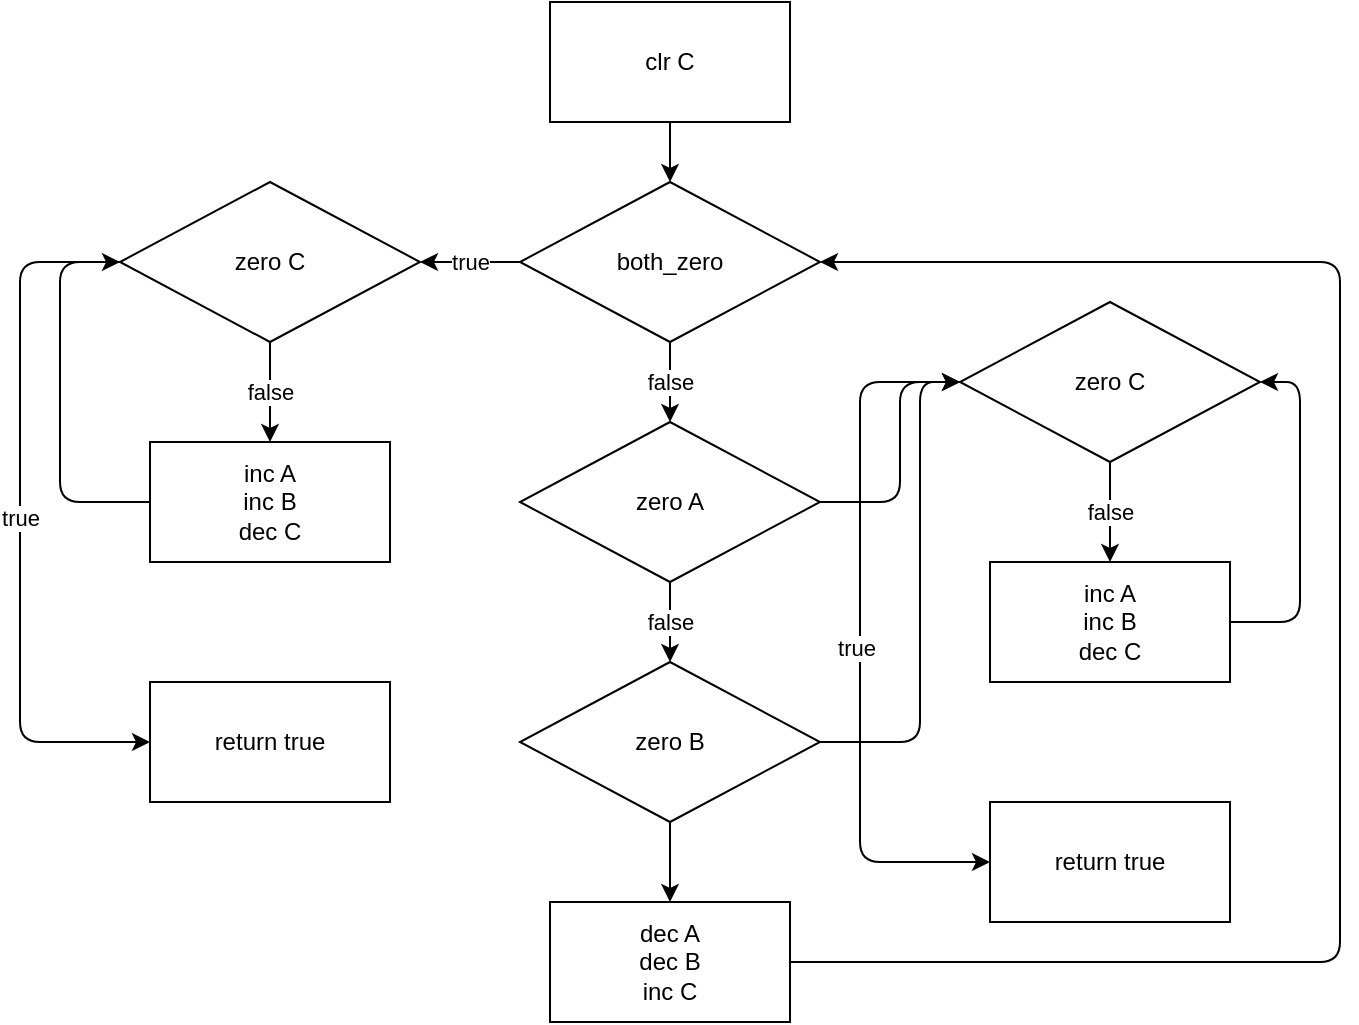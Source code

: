 <mxfile>
    <diagram id="ZvMyZ4-OoI6kTa63zlo9" name="Página-1">
        <mxGraphModel dx="820" dy="458" grid="1" gridSize="10" guides="1" tooltips="1" connect="1" arrows="1" fold="1" page="1" pageScale="1" pageWidth="1169" pageHeight="1654" math="0" shadow="0">
            <root>
                <mxCell id="0"/>
                <mxCell id="1" parent="0"/>
                <mxCell id="13" value="false" style="edgeStyle=none;html=1;" parent="1" source="5" target="12" edge="1">
                    <mxGeometry relative="1" as="geometry"/>
                </mxCell>
                <mxCell id="30" value="true" style="edgeStyle=none;html=1;" edge="1" parent="1" source="5" target="29">
                    <mxGeometry relative="1" as="geometry"/>
                </mxCell>
                <mxCell id="5" value="both_zero" style="rhombus;whiteSpace=wrap;html=1;" parent="1" vertex="1">
                    <mxGeometry x="270" y="100" width="150" height="80" as="geometry"/>
                </mxCell>
                <mxCell id="15" value="false" style="edgeStyle=none;html=1;" parent="1" source="12" target="14" edge="1">
                    <mxGeometry relative="1" as="geometry"/>
                </mxCell>
                <mxCell id="48" style="edgeStyle=none;html=1;" edge="1" parent="1" source="12" target="42">
                    <mxGeometry relative="1" as="geometry">
                        <Array as="points">
                            <mxPoint x="460" y="260"/>
                            <mxPoint x="460" y="200"/>
                        </Array>
                    </mxGeometry>
                </mxCell>
                <mxCell id="12" value="zero A" style="rhombus;whiteSpace=wrap;html=1;" parent="1" vertex="1">
                    <mxGeometry x="270" y="220" width="150" height="80" as="geometry"/>
                </mxCell>
                <mxCell id="21" value="" style="edgeStyle=none;html=1;" parent="1" source="14" target="20" edge="1">
                    <mxGeometry relative="1" as="geometry"/>
                </mxCell>
                <mxCell id="47" style="edgeStyle=none;html=1;" edge="1" parent="1" source="14" target="42">
                    <mxGeometry relative="1" as="geometry">
                        <Array as="points">
                            <mxPoint x="470" y="380"/>
                            <mxPoint x="470" y="200"/>
                        </Array>
                    </mxGeometry>
                </mxCell>
                <mxCell id="14" value="zero B&lt;br&gt;" style="rhombus;whiteSpace=wrap;html=1;" parent="1" vertex="1">
                    <mxGeometry x="270" y="340" width="150" height="80" as="geometry"/>
                </mxCell>
                <mxCell id="23" style="edgeStyle=none;html=1;" parent="1" source="20" target="5" edge="1">
                    <mxGeometry relative="1" as="geometry">
                        <Array as="points">
                            <mxPoint x="680" y="490"/>
                            <mxPoint x="680" y="140"/>
                        </Array>
                    </mxGeometry>
                </mxCell>
                <mxCell id="20" value="dec A&lt;br&gt;dec B&lt;br&gt;inc C" style="whiteSpace=wrap;html=1;" parent="1" vertex="1">
                    <mxGeometry x="285" y="460" width="120" height="60" as="geometry"/>
                </mxCell>
                <mxCell id="32" value="false" style="edgeStyle=none;html=1;" edge="1" parent="1" source="29" target="31">
                    <mxGeometry relative="1" as="geometry"/>
                </mxCell>
                <mxCell id="39" value="true" style="edgeStyle=none;html=1;" edge="1" parent="1" source="29" target="38">
                    <mxGeometry relative="1" as="geometry">
                        <Array as="points">
                            <mxPoint x="20" y="140"/>
                            <mxPoint x="20" y="380"/>
                        </Array>
                    </mxGeometry>
                </mxCell>
                <mxCell id="29" value="zero C&lt;br&gt;" style="rhombus;whiteSpace=wrap;html=1;" vertex="1" parent="1">
                    <mxGeometry x="70" y="100" width="150" height="80" as="geometry"/>
                </mxCell>
                <mxCell id="36" style="edgeStyle=none;html=1;" edge="1" parent="1" source="31" target="29">
                    <mxGeometry relative="1" as="geometry">
                        <Array as="points">
                            <mxPoint x="40" y="260"/>
                            <mxPoint x="40" y="140"/>
                        </Array>
                    </mxGeometry>
                </mxCell>
                <mxCell id="31" value="inc A&lt;br&gt;inc B&lt;br&gt;dec C" style="whiteSpace=wrap;html=1;" vertex="1" parent="1">
                    <mxGeometry x="85" y="230" width="120" height="60" as="geometry"/>
                </mxCell>
                <mxCell id="38" value="return true&lt;br&gt;" style="whiteSpace=wrap;html=1;" vertex="1" parent="1">
                    <mxGeometry x="85" y="350" width="120" height="60" as="geometry"/>
                </mxCell>
                <mxCell id="40" value="false" style="edgeStyle=none;html=1;" edge="1" parent="1" source="42" target="44">
                    <mxGeometry relative="1" as="geometry"/>
                </mxCell>
                <mxCell id="41" value="" style="edgeStyle=none;html=1;" edge="1" parent="1" source="42" target="45">
                    <mxGeometry relative="1" as="geometry">
                        <Array as="points">
                            <mxPoint x="440" y="200"/>
                            <mxPoint x="440" y="440"/>
                        </Array>
                    </mxGeometry>
                </mxCell>
                <mxCell id="50" value="true&lt;br&gt;" style="edgeLabel;html=1;align=center;verticalAlign=middle;resizable=0;points=[];" vertex="1" connectable="0" parent="41">
                    <mxGeometry x="0.031" y="-2" relative="1" as="geometry">
                        <mxPoint as="offset"/>
                    </mxGeometry>
                </mxCell>
                <mxCell id="42" value="zero C&lt;br&gt;" style="rhombus;whiteSpace=wrap;html=1;" vertex="1" parent="1">
                    <mxGeometry x="490" y="160" width="150" height="80" as="geometry"/>
                </mxCell>
                <mxCell id="43" style="edgeStyle=none;html=1;" edge="1" parent="1" source="44" target="42">
                    <mxGeometry relative="1" as="geometry">
                        <Array as="points">
                            <mxPoint x="660" y="320"/>
                            <mxPoint x="660" y="200"/>
                        </Array>
                    </mxGeometry>
                </mxCell>
                <mxCell id="44" value="inc A&lt;br&gt;inc B&lt;br&gt;dec C" style="whiteSpace=wrap;html=1;" vertex="1" parent="1">
                    <mxGeometry x="505" y="290" width="120" height="60" as="geometry"/>
                </mxCell>
                <mxCell id="45" value="return true&lt;br&gt;" style="whiteSpace=wrap;html=1;" vertex="1" parent="1">
                    <mxGeometry x="505" y="410" width="120" height="60" as="geometry"/>
                </mxCell>
                <mxCell id="52" style="edgeStyle=none;html=1;entryX=0.5;entryY=0;entryDx=0;entryDy=0;" edge="1" parent="1" source="51" target="5">
                    <mxGeometry relative="1" as="geometry"/>
                </mxCell>
                <mxCell id="51" value="clr C" style="rounded=0;whiteSpace=wrap;html=1;" vertex="1" parent="1">
                    <mxGeometry x="285" y="10" width="120" height="60" as="geometry"/>
                </mxCell>
            </root>
        </mxGraphModel>
    </diagram>
</mxfile>